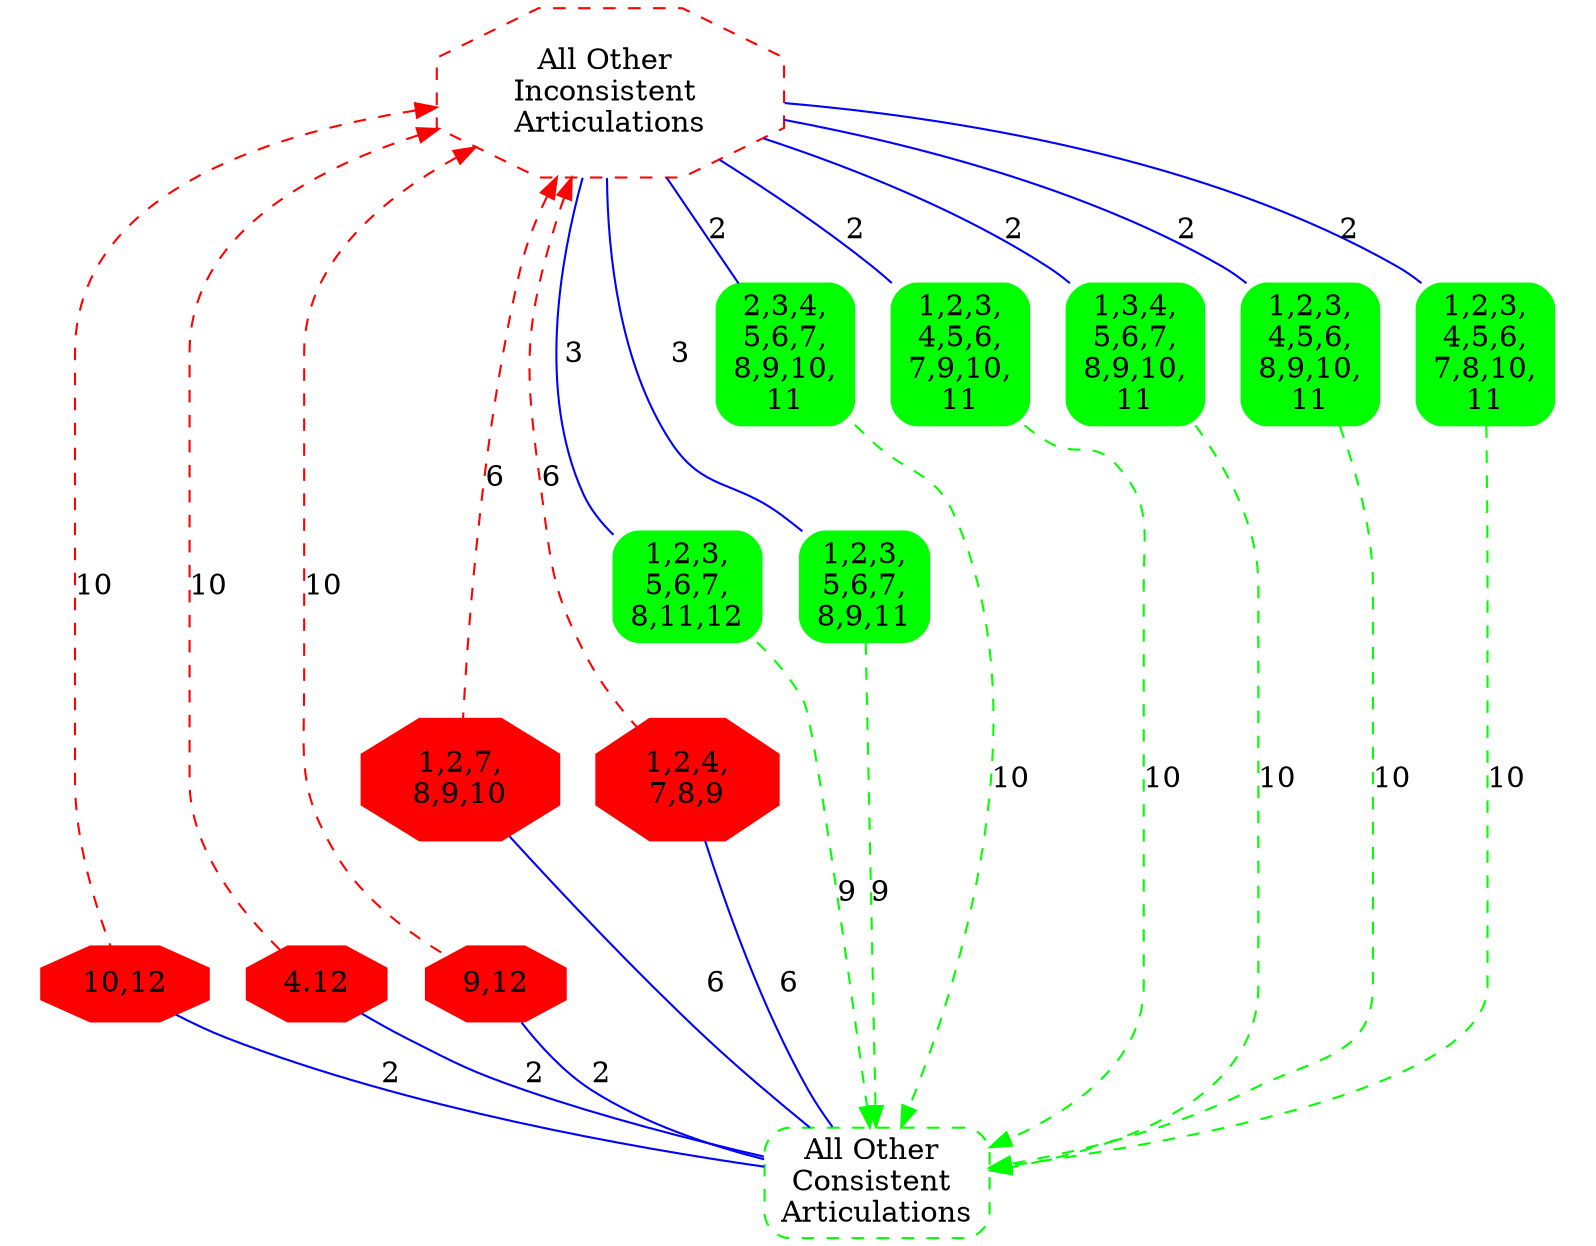 digraph{
rankdir=TB
202 [label="All Other \nConsistent \nArticulations" color="#00FF00" style="dashed,rounded", shape=box];

//MISs
subgraph clusterA{
rank=same;
style = invis;
1791 [shape=octagon color="#FF0000" style="filled" label="9,12"];
2039 [shape=octagon color="#FF0000" style="filled" label="4.12"];
1535 [shape=octagon color="#FF0000" style="filled" label="10,12"];
}

1791->202 [color=blue, arrowhead=none, label="2"];
2039->202 [color=blue, arrowhead=none, label="2"];
1535->202 [color=blue, arrowhead=none, label="2"];

subgraph clusterB{
rank=same;
style = invis;
3636 [shape=octagon color="#FF0000" style="filled" label="1,2,4,\n7,8,9"];
3132 [shape=octagon color="#FF0000" style="filled" label="1,2,7,\n8,9,10"];
}

3636->202 [color=blue, arrowhead=none, label="6"];
3132->202 [color=blue, arrowhead=none, label="6"];

3636->1791[style=invis];
3132->1791[style=invis];
3636->2039[style=invis];
3132->2039[style=invis];
3636->1535[style=invis];
3132->1535[style=invis];

//MCS
node [shape=box]
subgraph clusterC{
rank=same;
style = invis;
776 [color="#00FF00" style="rounded,filled" label="1,2,3,\n5,6,7,\n8,11,12"];
2568 [color="#00FF00" style="rounded,filled" label="1,2,3,\n5,6,7,\n8,9,11"];
}

776->202 [color="#00FF00", style=dashed, label="9"];
2568->202 [color="#00FF00", style=dashed, label="9"];

776->3636[style=invis];
776->3132[style=invis];
2568->3636[style=invis];
2568->3132[style=invis];

subgraph clusterD{
rank=same;
style = invis;
2049[color="#00FF00" style="rounded,filled" label="2,3,4,\n5,6,7,\n8,9,10,\n11"];
2050 [color="#00FF00" style="rounded,filled" label="1,3,4,\n5,6,7,\n8,9,10,\n11"];
2112 [color="#00FF00" style="rounded,filled" label="1,2,3,\n4,5,6,\n8,9,10,\n11"];
2176 [color="#00FF00" style="rounded,filled" label="1,2,3,\n4,5,6,\n7,9,10,\n11"];
2304 [color="#00FF00" style="rounded,filled" label="1,2,3,\n4,5,6,\n7,8,10,\n11"];
}

2049->202 [color="#00FF00", style=dashed, label="10"];
2050->202 [color="#00FF00", style=dashed, label="10"];
2112->202 [color="#00FF00", style=dashed, label="10"];
2176->202 [color="#00FF00", style=dashed, label="10"];
2304->202 [color="#00FF00", style=dashed, label="10"];

2049->776 [style=invis];
2050->776 [style=invis];
2112->776 [style=invis];
2176->776 [style=invis];
2304->776 [style=invis];
2049->2568 [style=invis];
2050->2568 [style=invis];
2112->2568 [style=invis];
2176->2568 [style=invis];
2304->2568 [style=invis];

305 [shape=octagon, label="All Other \nInconsistent \nArticulations" color="#FF0000" style="dashed"];
305->2049 [color=blue, arrowhead=none, label="2"];
305->2050 [color=blue, arrowhead=none, label="2"];
305->2112 [color=blue, arrowhead=none, label="2"];
305->2176 [color=blue, arrowhead=none, label="2"];
305->2304 [color=blue, arrowhead=none, label="2"];

305->776 [color=blue, arrowhead=none, label="3"];
305->2568 [color=blue, arrowhead=none, label="3"];

305->3636 [dir=back, color="#FF0000", style=dashed, label="6"];
305->3132 [dir=back, color="#FF0000", style=dashed, label="6"];

305->1791 [dir=back, color="#FF0000", style=dashed, label="10"];
305->2039 [dir=back, color="#FF0000", style=dashed, label="10"];
305->1535 [dir=back, color="#FF0000", style=dashed, label="10"];


}
